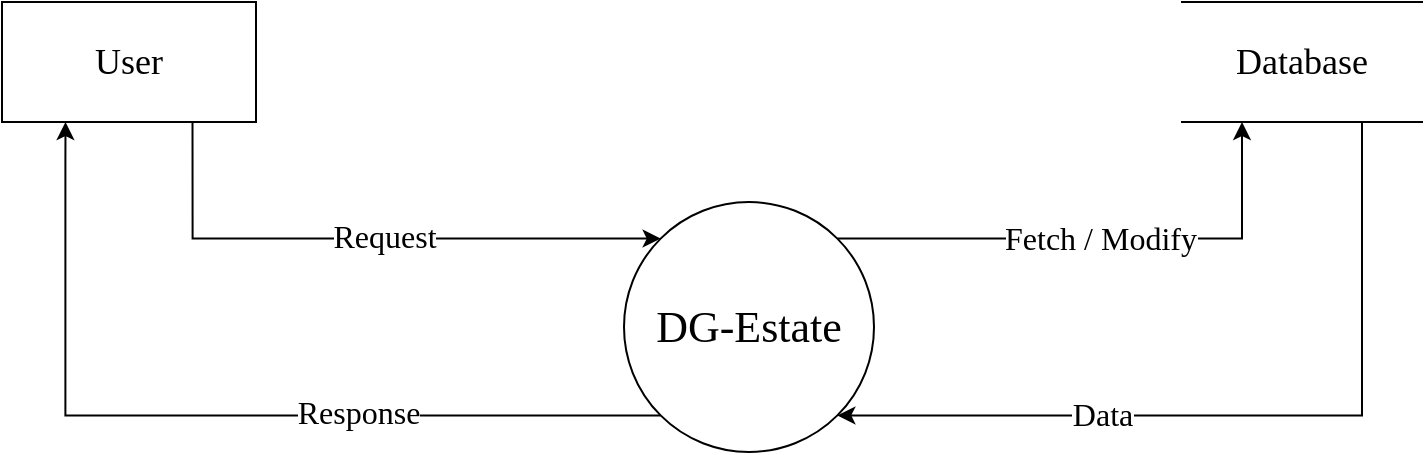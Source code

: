 <mxfile version="17.1.3" type="google"><diagram id="HeBkzXPH-GdMvk_lJBK_" name="Page-1"><mxGraphModel grid="1" gridSize="10" guides="1" tooltips="1" connect="1" arrows="1" page="1" fold="1" pageScale="1" pageWidth="827" pageHeight="1169" background="none" math="0" shadow="0"><root><mxCell id="0"/><mxCell id="1" parent="0"/><mxCell id="6l1TLSjAQP7HA2U_qRRk-1" style="edgeStyle=orthogonalEdgeStyle;rounded=0;orthogonalLoop=1;jettySize=auto;html=1;entryX=0.25;entryY=1;entryDx=0;entryDy=0;fontFamily=Times New Roman;fontSize=18;exitX=0;exitY=1;exitDx=0;exitDy=0;" parent="1" source="6l1TLSjAQP7HA2U_qRRk-7" target="6l1TLSjAQP7HA2U_qRRk-10" edge="1"><mxGeometry relative="1" as="geometry"><mxPoint x="290" y="280" as="sourcePoint"/></mxGeometry></mxCell><mxCell id="6l1TLSjAQP7HA2U_qRRk-2" value="&lt;font style=&quot;font-size: 16px&quot;&gt;Response&lt;/font&gt;" style="edgeLabel;html=1;align=center;verticalAlign=middle;resizable=0;points=[];fontSize=18;fontFamily=Times New Roman;" parent="6l1TLSjAQP7HA2U_qRRk-1" connectable="0" vertex="1"><mxGeometry x="-0.315" y="-2" relative="1" as="geometry"><mxPoint as="offset"/></mxGeometry></mxCell><mxCell id="6l1TLSjAQP7HA2U_qRRk-19" value="" style="edgeStyle=orthogonalEdgeStyle;rounded=0;orthogonalLoop=1;jettySize=auto;html=1;fontFamily=Times New Roman;fontSize=16;entryX=0.25;entryY=1;entryDx=0;entryDy=0;exitX=1;exitY=0;exitDx=0;exitDy=0;" parent="1" source="6l1TLSjAQP7HA2U_qRRk-7" target="6l1TLSjAQP7HA2U_qRRk-20" edge="1"><mxGeometry relative="1" as="geometry"><mxPoint x="600" y="182.5" as="targetPoint"/></mxGeometry></mxCell><mxCell id="6l1TLSjAQP7HA2U_qRRk-23" value="Fetch / Modify" style="edgeLabel;html=1;align=center;verticalAlign=middle;resizable=0;points=[];fontSize=16;fontFamily=Times New Roman;" parent="6l1TLSjAQP7HA2U_qRRk-19" connectable="0" vertex="1"><mxGeometry x="0.008" y="1" relative="1" as="geometry"><mxPoint as="offset"/></mxGeometry></mxCell><mxCell id="6l1TLSjAQP7HA2U_qRRk-7" value="&lt;p&gt;&lt;span style=&quot;font-size: 22px&quot;&gt;DG-Estate&lt;/span&gt;&lt;/p&gt;" style="ellipse;whiteSpace=wrap;html=1;aspect=fixed;shadow=0;sketch=0;rotation=0;fontFamily=Times New Roman;" parent="1" vertex="1"><mxGeometry x="351" y="140" width="125" height="125" as="geometry"/></mxCell><mxCell id="6l1TLSjAQP7HA2U_qRRk-8" style="edgeStyle=orthogonalEdgeStyle;rounded=0;orthogonalLoop=1;jettySize=auto;html=1;exitX=0.75;exitY=1;exitDx=0;exitDy=0;fontFamily=Times New Roman;fontSize=18;entryX=0;entryY=0;entryDx=0;entryDy=0;" parent="1" source="6l1TLSjAQP7HA2U_qRRk-10" target="6l1TLSjAQP7HA2U_qRRk-7" edge="1"><mxGeometry relative="1" as="geometry"><mxPoint x="370" y="240" as="targetPoint"/><Array as="points"><mxPoint x="135" y="158"/></Array></mxGeometry></mxCell><mxCell id="6l1TLSjAQP7HA2U_qRRk-9" value="&lt;font style=&quot;font-size: 16px&quot;&gt;Request&lt;/font&gt;" style="edgeLabel;html=1;align=center;verticalAlign=middle;resizable=0;points=[];fontSize=18;fontFamily=Times New Roman;" parent="6l1TLSjAQP7HA2U_qRRk-8" connectable="0" vertex="1"><mxGeometry x="-0.06" y="2" relative="1" as="geometry"><mxPoint x="16" as="offset"/></mxGeometry></mxCell><mxCell id="6l1TLSjAQP7HA2U_qRRk-10" value="&lt;span style=&quot;font-size: 18px&quot;&gt;User&lt;/span&gt;" style="rounded=0;whiteSpace=wrap;html=1;fontFamily=Times New Roman;" parent="1" vertex="1"><mxGeometry x="40" y="40" width="127" height="60" as="geometry"/></mxCell><mxCell id="6l1TLSjAQP7HA2U_qRRk-21" style="edgeStyle=orthogonalEdgeStyle;rounded=0;orthogonalLoop=1;jettySize=auto;html=1;exitX=0.75;exitY=1;exitDx=0;exitDy=0;entryX=1;entryY=1;entryDx=0;entryDy=0;fontFamily=Times New Roman;fontSize=16;" parent="1" source="6l1TLSjAQP7HA2U_qRRk-20" target="6l1TLSjAQP7HA2U_qRRk-7" edge="1"><mxGeometry relative="1" as="geometry"><Array as="points"><mxPoint x="720" y="247"/></Array></mxGeometry></mxCell><mxCell id="6l1TLSjAQP7HA2U_qRRk-22" value="&lt;font style=&quot;font-size: 16px&quot;&gt;Data&lt;/font&gt;" style="edgeLabel;html=1;align=center;verticalAlign=middle;resizable=0;points=[];fontSize=18;fontFamily=Times New Roman;" parent="6l1TLSjAQP7HA2U_qRRk-21" connectable="0" vertex="1"><mxGeometry x="0.28" y="-1" relative="1" as="geometry"><mxPoint x="-15" as="offset"/></mxGeometry></mxCell><mxCell id="6l1TLSjAQP7HA2U_qRRk-20" value="&lt;font style=&quot;font-size: 18px&quot;&gt;Database&lt;/font&gt;" style="shape=partialRectangle;whiteSpace=wrap;html=1;left=0;right=0;fillColor=default;rounded=0;shadow=0;glass=0;sketch=0;fontFamily=Times New Roman;fontSize=16;gradientColor=none;" parent="1" vertex="1"><mxGeometry x="630" y="40" width="120" height="60" as="geometry"/></mxCell></root></mxGraphModel></diagram></mxfile>